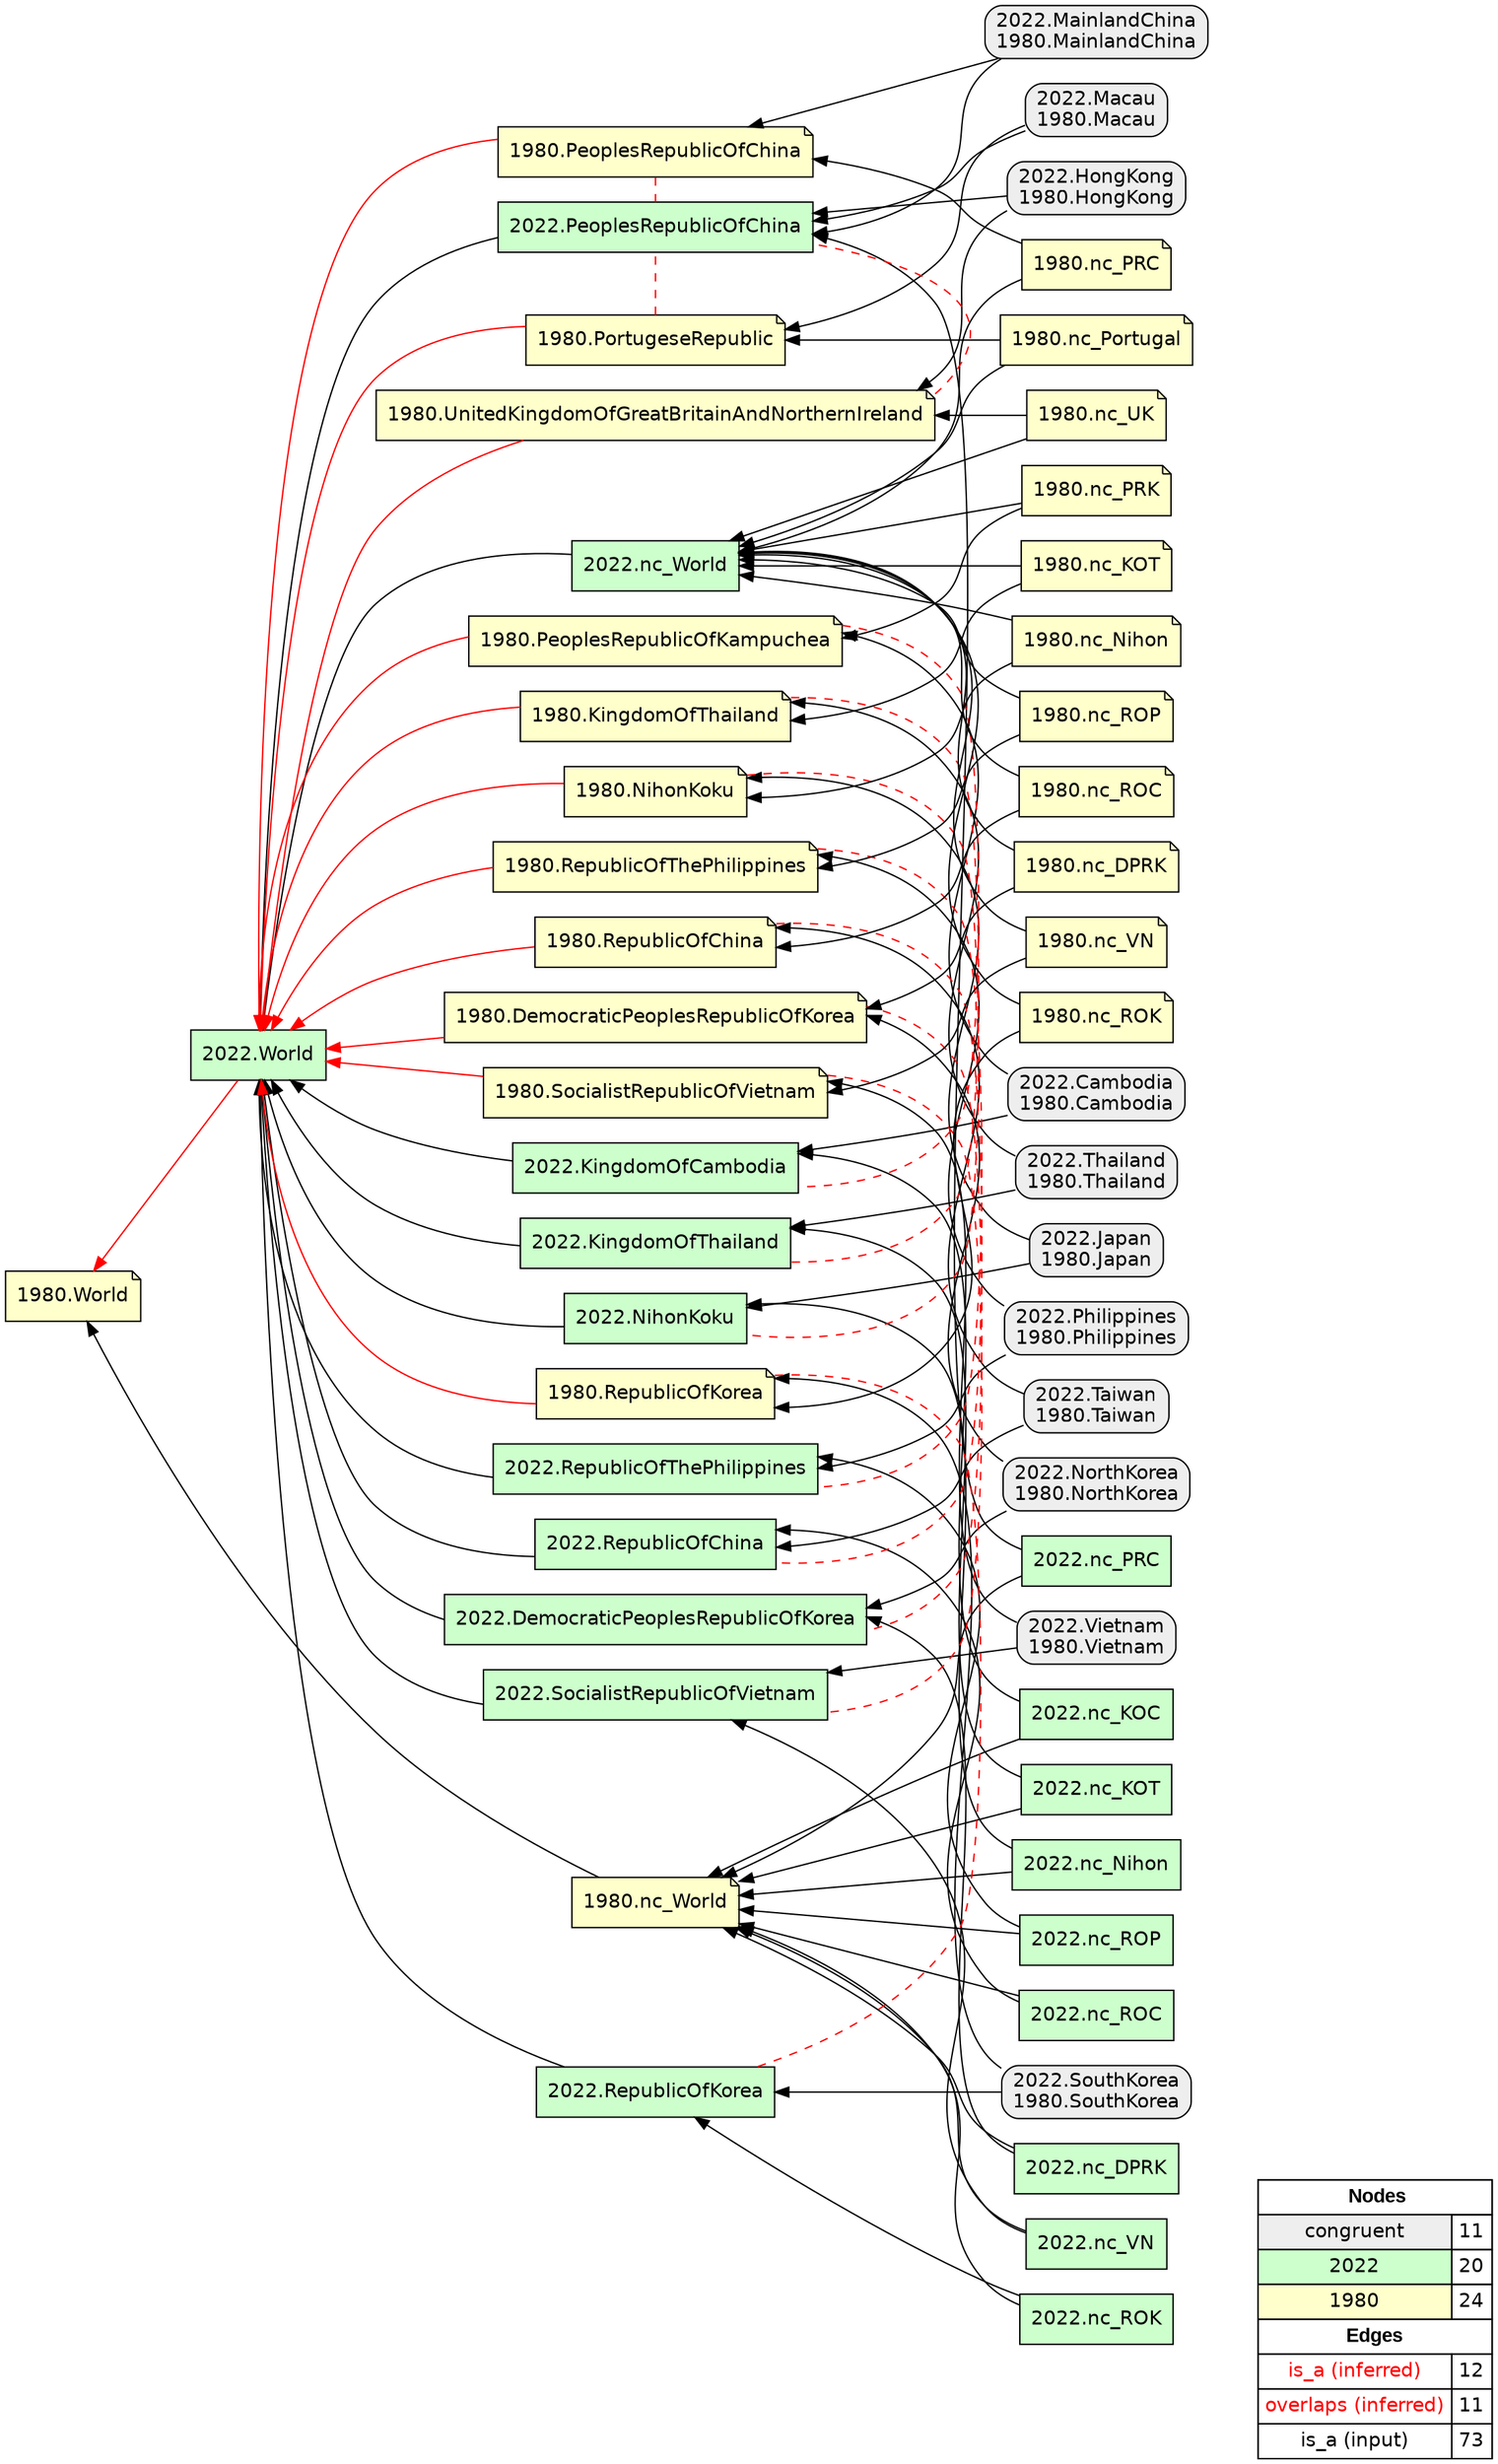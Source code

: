 digraph{
rankdir=RL
node[shape=box style="filled,rounded" fillcolor="#EEEEEE" fontname="helvetica"] 
"2022.Philippines\n1980.Philippines"
"2022.Macau\n1980.Macau"
"2022.HongKong\n1980.HongKong"
"2022.Vietnam\n1980.Vietnam"
"2022.Japan\n1980.Japan"
"2022.Thailand\n1980.Thailand"
"2022.Cambodia\n1980.Cambodia"
"2022.SouthKorea\n1980.SouthKorea"
"2022.NorthKorea\n1980.NorthKorea"
"2022.MainlandChina\n1980.MainlandChina"
"2022.Taiwan\n1980.Taiwan"
node[shape=box style=filled fillcolor="#CCFFCC" fontname="helvetica"] 
"2022.nc_VN"
"2022.SocialistRepublicOfVietnam"
"2022.RepublicOfKorea"
"2022.DemocraticPeoplesRepublicOfKorea"
"2022.nc_World"
"2022.PeoplesRepublicOfChina"
"2022.nc_ROC"
"2022.RepublicOfChina"
"2022.NihonKoku"
"2022.RepublicOfThePhilippines"
"2022.nc_Nihon"
"2022.nc_DPRK"
"2022.World"
"2022.KingdomOfThailand"
"2022.nc_PRC"
"2022.nc_ROK"
"2022.nc_KOC"
"2022.nc_KOT"
"2022.nc_ROP"
"2022.KingdomOfCambodia"
node[shape=note style=filled fillcolor="#FFFFCC" fontname="helvetica"] 
"1980.KingdomOfThailand"
"1980.nc_PRC"
"1980.nc_PRK"
"1980.RepublicOfKorea"
"1980.RepublicOfChina"
"1980.RepublicOfThePhilippines"
"1980.nc_KOT"
"1980.NihonKoku"
"1980.PeoplesRepublicOfKampuchea"
"1980.nc_Nihon"
"1980.nc_World"
"1980.DemocraticPeoplesRepublicOfKorea"
"1980.SocialistRepublicOfVietnam"
"1980.PortugeseRepublic"
"1980.nc_VN"
"1980.UnitedKingdomOfGreatBritainAndNorthernIreland"
"1980.nc_ROC"
"1980.nc_UK"
"1980.nc_Portugal"
"1980.nc_ROP"
"1980.nc_DPRK"
"1980.nc_ROK"
"1980.PeoplesRepublicOfChina"
"1980.World"
edge[arrowhead=normal style=solid color="#FF0000" constraint=true penwidth=1]
"1980.RepublicOfThePhilippines" -> "2022.World"
"1980.PeoplesRepublicOfKampuchea" -> "2022.World"
"1980.RepublicOfChina" -> "2022.World"
"1980.UnitedKingdomOfGreatBritainAndNorthernIreland" -> "2022.World"
"2022.World" -> "1980.World"
"1980.SocialistRepublicOfVietnam" -> "2022.World"
"1980.NihonKoku" -> "2022.World"
"1980.PeoplesRepublicOfChina" -> "2022.World"
"1980.RepublicOfKorea" -> "2022.World"
"1980.DemocraticPeoplesRepublicOfKorea" -> "2022.World"
"1980.KingdomOfThailand" -> "2022.World"
"1980.PortugeseRepublic" -> "2022.World"
edge[arrowhead=none style=dashed color="#FF0000" constraint=false penwidth=1]
"1980.KingdomOfThailand" -> "2022.KingdomOfThailand"
"1980.RepublicOfThePhilippines" -> "2022.RepublicOfThePhilippines"
"1980.RepublicOfChina" -> "2022.RepublicOfChina"
"1980.PeoplesRepublicOfChina" -> "2022.PeoplesRepublicOfChina"
"1980.RepublicOfKorea" -> "2022.RepublicOfKorea"
"1980.SocialistRepublicOfVietnam" -> "2022.SocialistRepublicOfVietnam"
"1980.DemocraticPeoplesRepublicOfKorea" -> "2022.DemocraticPeoplesRepublicOfKorea"
"1980.NihonKoku" -> "2022.NihonKoku"
"1980.UnitedKingdomOfGreatBritainAndNorthernIreland" -> "2022.PeoplesRepublicOfChina"
"1980.PeoplesRepublicOfKampuchea" -> "2022.KingdomOfCambodia"
"1980.PortugeseRepublic" -> "2022.PeoplesRepublicOfChina"
edge[arrowhead=normal style=dotted color="#000000" constraint=true penwidth=1]
edge[arrowhead=normal style=solid color="#000000" constraint=true penwidth=1]
"1980.nc_DPRK" -> "2022.nc_World"
"2022.nc_ROC" -> "2022.RepublicOfChina"
"2022.nc_DPRK" -> "2022.DemocraticPeoplesRepublicOfKorea"
"1980.nc_World" -> "1980.World"
"2022.Macau\n1980.Macau" -> "2022.PeoplesRepublicOfChina"
"2022.RepublicOfKorea" -> "2022.World"
"1980.nc_UK" -> "1980.UnitedKingdomOfGreatBritainAndNorthernIreland"
"2022.nc_KOC" -> "1980.nc_World"
"1980.nc_DPRK" -> "1980.DemocraticPeoplesRepublicOfKorea"
"2022.NorthKorea\n1980.NorthKorea" -> "2022.DemocraticPeoplesRepublicOfKorea"
"1980.nc_PRC" -> "2022.nc_World"
"1980.nc_ROK" -> "2022.nc_World"
"1980.nc_Nihon" -> "1980.NihonKoku"
"2022.nc_ROC" -> "1980.nc_World"
"2022.nc_ROK" -> "2022.RepublicOfKorea"
"2022.NorthKorea\n1980.NorthKorea" -> "1980.DemocraticPeoplesRepublicOfKorea"
"2022.nc_Nihon" -> "2022.NihonKoku"
"2022.RepublicOfChina" -> "2022.World"
"2022.nc_VN" -> "2022.SocialistRepublicOfVietnam"
"2022.SocialistRepublicOfVietnam" -> "2022.World"
"2022.nc_KOT" -> "2022.KingdomOfThailand"
"1980.nc_PRK" -> "2022.nc_World"
"2022.Taiwan\n1980.Taiwan" -> "1980.RepublicOfChina"
"1980.nc_KOT" -> "2022.nc_World"
"2022.KingdomOfCambodia" -> "2022.World"
"2022.Philippines\n1980.Philippines" -> "1980.RepublicOfThePhilippines"
"2022.Philippines\n1980.Philippines" -> "2022.RepublicOfThePhilippines"
"1980.nc_Nihon" -> "2022.nc_World"
"1980.nc_ROP" -> "1980.RepublicOfThePhilippines"
"2022.nc_Nihon" -> "1980.nc_World"
"2022.Japan\n1980.Japan" -> "2022.NihonKoku"
"2022.nc_VN" -> "1980.nc_World"
"1980.nc_KOT" -> "1980.KingdomOfThailand"
"1980.nc_ROK" -> "1980.RepublicOfKorea"
"2022.HongKong\n1980.HongKong" -> "2022.PeoplesRepublicOfChina"
"2022.DemocraticPeoplesRepublicOfKorea" -> "2022.World"
"1980.nc_PRC" -> "1980.PeoplesRepublicOfChina"
"1980.nc_Portugal" -> "1980.PortugeseRepublic"
"2022.NihonKoku" -> "2022.World"
"2022.KingdomOfThailand" -> "2022.World"
"2022.Taiwan\n1980.Taiwan" -> "2022.RepublicOfChina"
"2022.nc_ROP" -> "2022.RepublicOfThePhilippines"
"2022.Vietnam\n1980.Vietnam" -> "2022.SocialistRepublicOfVietnam"
"2022.SouthKorea\n1980.SouthKorea" -> "2022.RepublicOfKorea"
"1980.nc_ROC" -> "1980.RepublicOfChina"
"1980.nc_Portugal" -> "2022.nc_World"
"1980.nc_VN" -> "2022.nc_World"
"2022.Cambodia\n1980.Cambodia" -> "2022.KingdomOfCambodia"
"2022.nc_PRC" -> "1980.nc_World"
"2022.nc_World" -> "2022.World"
"2022.RepublicOfThePhilippines" -> "2022.World"
"1980.nc_PRK" -> "1980.PeoplesRepublicOfKampuchea"
"2022.nc_ROK" -> "1980.nc_World"
"2022.nc_DPRK" -> "1980.nc_World"
"1980.nc_VN" -> "1980.SocialistRepublicOfVietnam"
"2022.Cambodia\n1980.Cambodia" -> "1980.PeoplesRepublicOfKampuchea"
"2022.PeoplesRepublicOfChina" -> "2022.World"
"1980.nc_ROP" -> "2022.nc_World"
"2022.Thailand\n1980.Thailand" -> "2022.KingdomOfThailand"
"2022.Japan\n1980.Japan" -> "1980.NihonKoku"
"2022.HongKong\n1980.HongKong" -> "1980.UnitedKingdomOfGreatBritainAndNorthernIreland"
"2022.MainlandChina\n1980.MainlandChina" -> "2022.PeoplesRepublicOfChina"
"2022.MainlandChina\n1980.MainlandChina" -> "1980.PeoplesRepublicOfChina"
"1980.nc_UK" -> "2022.nc_World"
"2022.Macau\n1980.Macau" -> "1980.PortugeseRepublic"
"2022.nc_ROP" -> "1980.nc_World"
"2022.SouthKorea\n1980.SouthKorea" -> "1980.RepublicOfKorea"
"2022.nc_KOC" -> "2022.KingdomOfCambodia"
"2022.nc_KOT" -> "1980.nc_World"
"2022.Vietnam\n1980.Vietnam" -> "1980.SocialistRepublicOfVietnam"
"1980.nc_ROC" -> "2022.nc_World"
"2022.nc_PRC" -> "2022.PeoplesRepublicOfChina"
"2022.Thailand\n1980.Thailand" -> "1980.KingdomOfThailand"
node[shape=box] 
{rank=source Legend [fillcolor= white margin=0 label=< 
 <TABLE BORDER="0" CELLBORDER="1" CELLSPACING="0" CELLPADDING="4"> 
<TR> <TD COLSPAN="2"><font face="Arial Black"> Nodes</font></TD> </TR> 
<TR> 
 <TD bgcolor="#EEEEEE" fontname="helvetica">congruent</TD> 
 <TD>11</TD> 
 </TR> 
<TR> 
 <TD bgcolor="#CCFFCC" fontname="helvetica">2022</TD> 
 <TD>20</TD> 
 </TR> 
<TR> 
 <TD bgcolor="#FFFFCC" fontname="helvetica">1980</TD> 
 <TD>24</TD> 
 </TR> 
<TR> <TD COLSPAN="2"><font face = "Arial Black"> Edges </font></TD> </TR> 
<TR> 
 <TD><font color ="#FF0000">is_a (inferred)</font></TD><TD>12</TD>
</TR>
<TR> 
 <TD><font color ="#FF0000">overlaps (inferred)</font></TD><TD>11</TD>
</TR>
<TR> 
 <TD><font color ="#000000">is_a (input)</font></TD><TD>73</TD>
</TR>
</TABLE> 
 >] } 
}